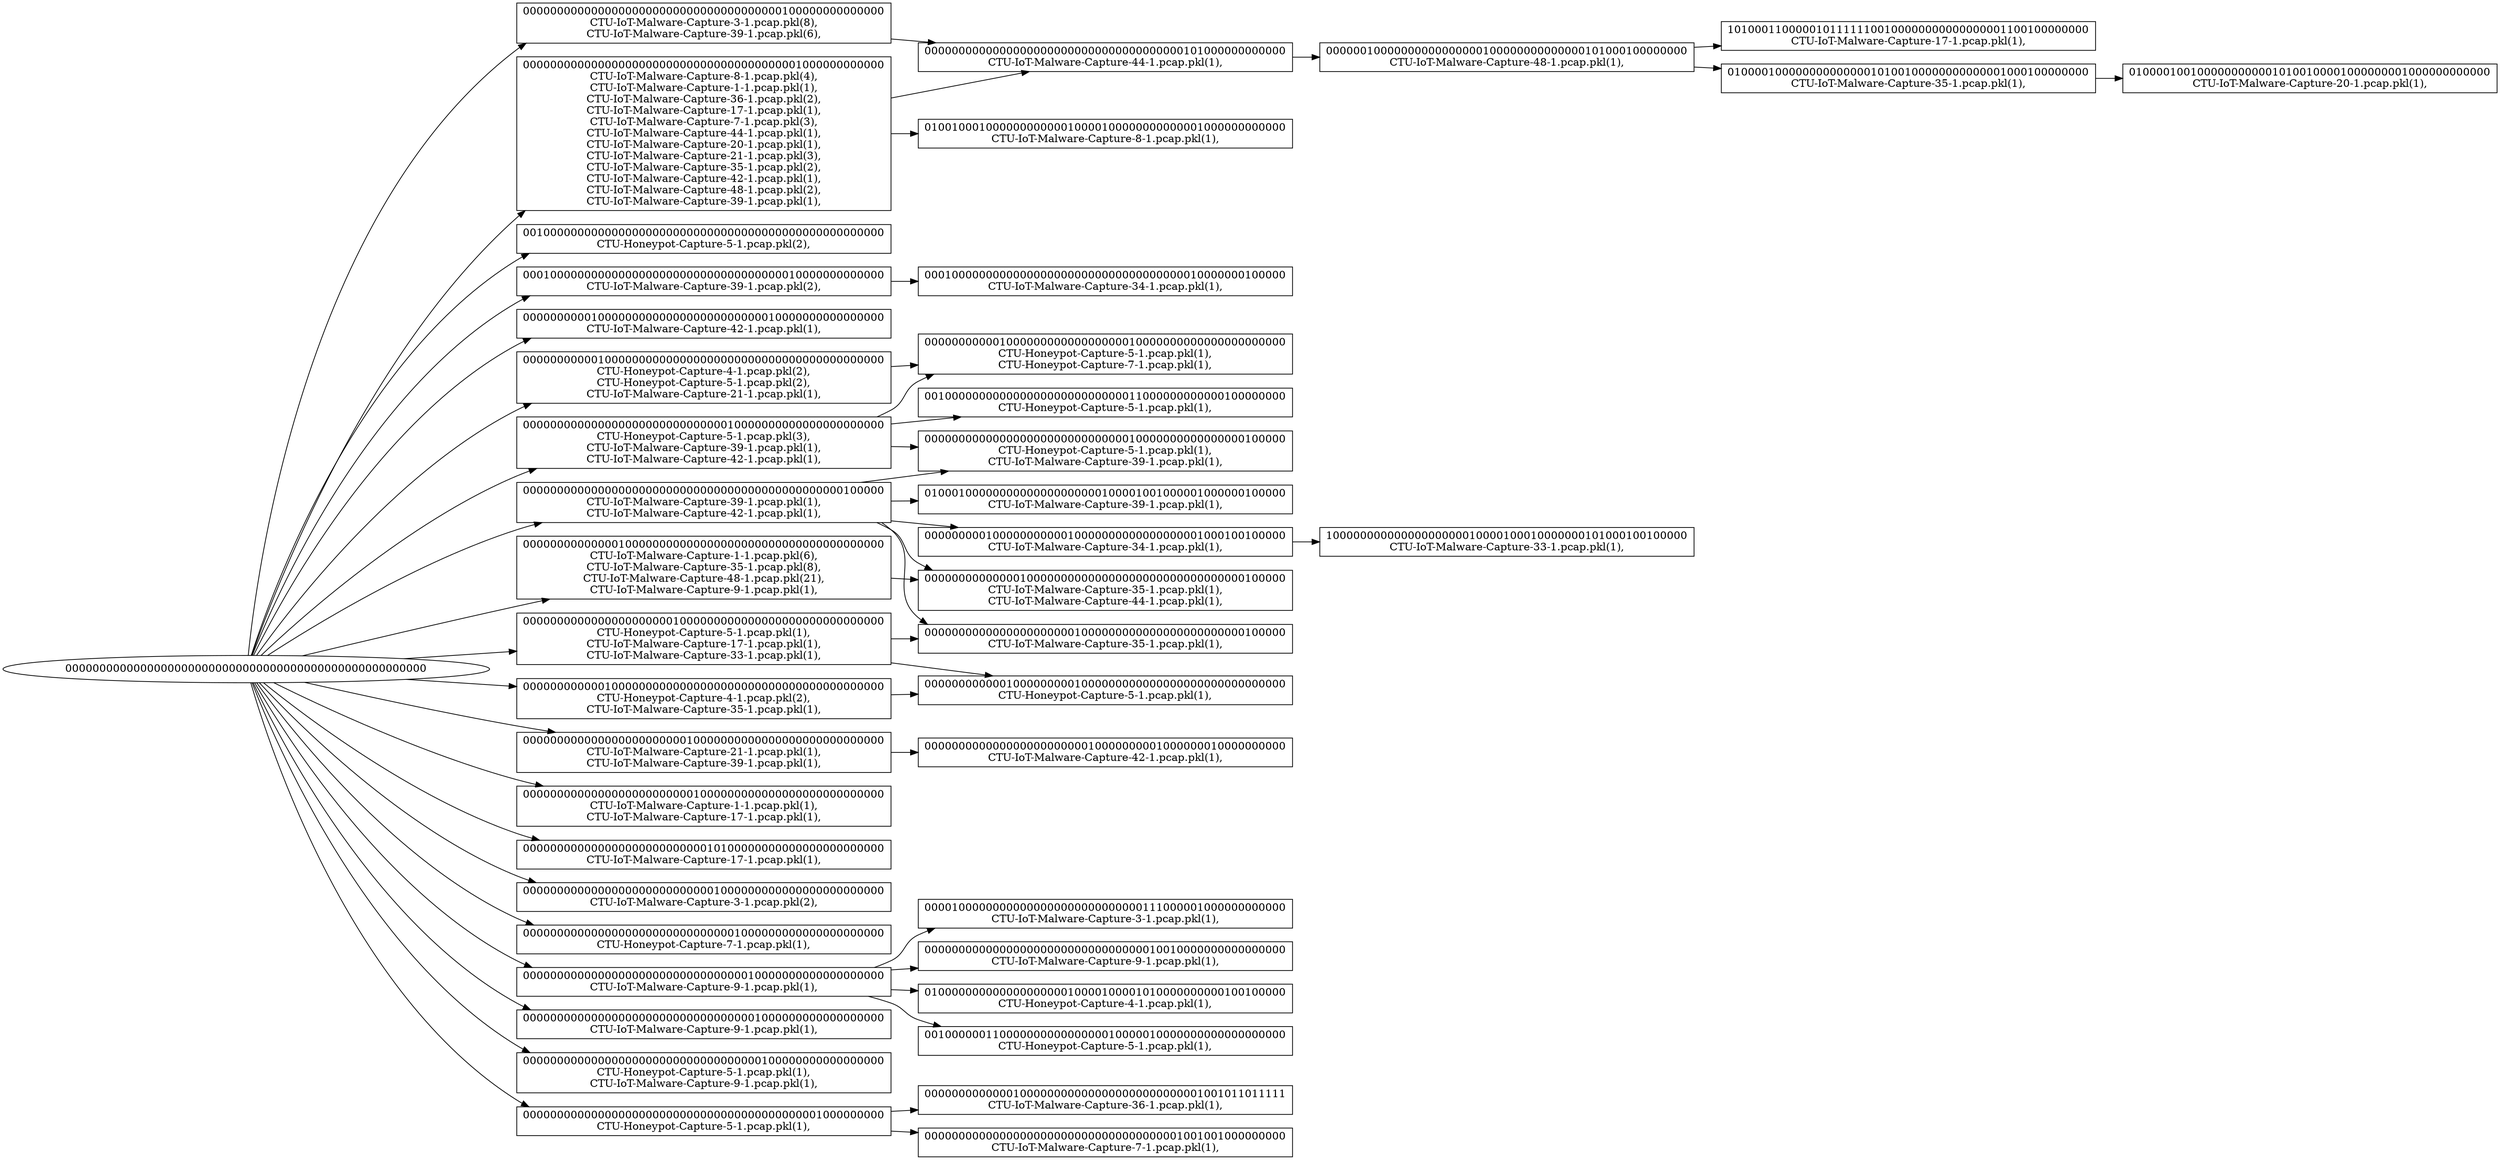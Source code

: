 digraph dag {
rankdir=LR;
10100011000001011111100100000000000000001100100000000 [shape=box label="10100011000001011111100100000000000000001100100000000
CTU-IoT-Malware-Capture-17-1.pcap.pkl(1),
"]
10000000000000000000010000100010000000101000100100000 [shape=box label="10000000000000000000010000100010000000101000100100000
CTU-IoT-Malware-Capture-33-1.pcap.pkl(1),
"]
01000000000000000000010000100001010000000000100100000 [shape=box label="01000000000000000000010000100001010000000000100100000
CTU-Honeypot-Capture-4-1.pcap.pkl(1),
"]
01000010010000000000010100100001000000001000000000000 [shape=box label="01000010010000000000010100100001000000001000000000000
CTU-IoT-Malware-Capture-20-1.pcap.pkl(1),
"]
01001000100000000000010000100000000000001000000000000 [shape=box label="01001000100000000000010000100000000000001000000000000
CTU-IoT-Malware-Capture-8-1.pcap.pkl(1),
"]
01000010000000000000010100100000000000001000100000000 [shape=box label="01000010000000000000010100100000000000001000100000000
CTU-IoT-Malware-Capture-35-1.pcap.pkl(1),
"]
01000100000000000000000000100001001000001000000100000 [shape=box label="01000100000000000000000000100001001000001000000100000
CTU-IoT-Malware-Capture-39-1.pcap.pkl(1),
"]
00100000000000000000000000000000000000000000000000000 [label="00100000000000000000000000000000000000000000000000000
CTU-Honeypot-Capture-5-1.pcap.pkl(2),
" , shape=box;]
00100000000000000000000000000011000000000000100000000 [shape=box label="00100000000000000000000000000011000000000000100000000
CTU-Honeypot-Capture-5-1.pcap.pkl(1),
"]
00100000011000000000000000010000010000000000000000000 [shape=box label="00100000011000000000000000010000010000000000000000000
CTU-Honeypot-Capture-5-1.pcap.pkl(1),
"]
00010000000000000000000000000000000000010000000100000 [shape=box label="00010000000000000000000000000000000000010000000100000
CTU-IoT-Malware-Capture-34-1.pcap.pkl(1),
"]
00010000000000000000000000000000000000010000000000000 [shape=box label="00010000000000000000000000000000000000010000000000000
CTU-IoT-Malware-Capture-39-1.pcap.pkl(2),
"]
00001000000000000000000000000000111000001000000000000 [shape=box label="00001000000000000000000000000000111000001000000000000
CTU-IoT-Malware-Capture-3-1.pcap.pkl(1),
"]
00000010000000000000000100000000000000101000100000000 [shape=box label="00000010000000000000000100000000000000101000100000000
CTU-IoT-Malware-Capture-48-1.pcap.pkl(1),
"]
00000000010000000000010000000000000000001000100100000 [shape=box label="00000000010000000000010000000000000000001000100100000
CTU-IoT-Malware-Capture-34-1.pcap.pkl(1),
"]
00000000001000000000000000000000000010000000000000000 [shape=box label="00000000001000000000000000000000000010000000000000000
CTU-IoT-Malware-Capture-42-1.pcap.pkl(1),
"]
00000000000100000000000000000000000000000000000000000 [label="00000000000100000000000000000000000000000000000000000
CTU-Honeypot-Capture-4-1.pcap.pkl(2),
CTU-Honeypot-Capture-5-1.pcap.pkl(2),
CTU-IoT-Malware-Capture-21-1.pcap.pkl(1),
" , shape=box;]
00000000000100000000000000000010000000000000000000000 [label="00000000000100000000000000000010000000000000000000000
CTU-Honeypot-Capture-5-1.pcap.pkl(1),
CTU-Honeypot-Capture-7-1.pcap.pkl(1),
" , shape=box;]
00000000000010000000000000000000000000000000000000000 [label="00000000000010000000000000000000000000000000000000000
CTU-Honeypot-Capture-4-1.pcap.pkl(2),
CTU-IoT-Malware-Capture-35-1.pcap.pkl(1),
" , shape=box;]
00000000000010000000001000000000000000000000000000000 [label="00000000000010000000001000000000000000000000000000000
CTU-Honeypot-Capture-5-1.pcap.pkl(1),
" , shape=box;]
00000000000001000000000000000000000000001001011011111 [shape=box label="00000000000001000000000000000000000000001001011011111
CTU-IoT-Malware-Capture-36-1.pcap.pkl(1),
"]
00000000000000100000000000000000000000000000000000000 [label="00000000000000100000000000000000000000000000000000000
CTU-IoT-Malware-Capture-1-1.pcap.pkl(6),
CTU-IoT-Malware-Capture-35-1.pcap.pkl(8),
CTU-IoT-Malware-Capture-48-1.pcap.pkl(21),
CTU-IoT-Malware-Capture-9-1.pcap.pkl(1),
" , shape=box;]
00000000000000100000000000000000000000000000000100000 [label="00000000000000100000000000000000000000000000000100000
CTU-IoT-Malware-Capture-35-1.pcap.pkl(1),
CTU-IoT-Malware-Capture-44-1.pcap.pkl(1),
" , shape=box;]
00000000000000000000001000000000000000000000000000000 [label="00000000000000000000001000000000000000000000000000000
CTU-Honeypot-Capture-5-1.pcap.pkl(1),
CTU-IoT-Malware-Capture-17-1.pcap.pkl(1),
CTU-IoT-Malware-Capture-33-1.pcap.pkl(1),
" , shape=box;]
00000000000000000000001000000000000000000000000100000 [label="00000000000000000000001000000000000000000000000100000
CTU-IoT-Malware-Capture-35-1.pcap.pkl(1),
" , shape=box;]
00000000000000000000000010000000001000000010000000000 [shape=box label="00000000000000000000000010000000001000000010000000000
CTU-IoT-Malware-Capture-42-1.pcap.pkl(1),
"]
00000000000000000000000010000000000000000000000000000 [label="00000000000000000000000010000000000000000000000000000
CTU-IoT-Malware-Capture-21-1.pcap.pkl(1),
CTU-IoT-Malware-Capture-39-1.pcap.pkl(1),
" , shape=box;]
00000000000000000000000001000000000000000000000000000 [label="00000000000000000000000001000000000000000000000000000
CTU-IoT-Malware-Capture-1-1.pcap.pkl(1),
CTU-IoT-Malware-Capture-17-1.pcap.pkl(1),
" , shape=box;]
00000000000000000000000000010100000000000000000000000 [shape=box label="00000000000000000000000000010100000000000000000000000
CTU-IoT-Malware-Capture-17-1.pcap.pkl(1),
"]
00000000000000000000000000001000000000000000000000000 [label="00000000000000000000000000001000000000000000000000000
CTU-IoT-Malware-Capture-3-1.pcap.pkl(2),
" , shape=box;]
00000000000000000000000000000010000000000000000000000 [label="00000000000000000000000000000010000000000000000000000
CTU-Honeypot-Capture-5-1.pcap.pkl(3),
CTU-IoT-Malware-Capture-39-1.pcap.pkl(1),
CTU-IoT-Malware-Capture-42-1.pcap.pkl(1),
" , shape=box;]
00000000000000000000000000000010000000000000000100000 [label="00000000000000000000000000000010000000000000000100000
CTU-Honeypot-Capture-5-1.pcap.pkl(1),
CTU-IoT-Malware-Capture-39-1.pcap.pkl(1),
" , shape=box;]
00000000000000000000000000000001000000000000000000000 [label="00000000000000000000000000000001000000000000000000000
CTU-Honeypot-Capture-7-1.pcap.pkl(1),
" , shape=box;]
00000000000000000000000000000000010010000000000000000 [label="00000000000000000000000000000000010010000000000000000
CTU-IoT-Malware-Capture-9-1.pcap.pkl(1),
" , shape=box;]
00000000000000000000000000000000010000000000000000000 [label="00000000000000000000000000000000010000000000000000000
CTU-IoT-Malware-Capture-9-1.pcap.pkl(1),
" , shape=box;]
00000000000000000000000000000000001000000000000000000 [label="00000000000000000000000000000000001000000000000000000
CTU-IoT-Malware-Capture-9-1.pcap.pkl(1),
" , shape=box;]
00000000000000000000000000000000000100000000000000000 [label="00000000000000000000000000000000000100000000000000000
CTU-Honeypot-Capture-5-1.pcap.pkl(1),
CTU-IoT-Malware-Capture-9-1.pcap.pkl(1),
" , shape=box;]
00000000000000000000000000000000000001001001000000000 [shape=box label="00000000000000000000000000000000000001001001000000000
CTU-IoT-Malware-Capture-7-1.pcap.pkl(1),
"]
00000000000000000000000000000000000000100000000000000 [label="00000000000000000000000000000000000000100000000000000
CTU-IoT-Malware-Capture-3-1.pcap.pkl(8),
CTU-IoT-Malware-Capture-39-1.pcap.pkl(6),
" , shape=box;]
00000000000000000000000000000000000000101000000000000 [label="00000000000000000000000000000000000000101000000000000
CTU-IoT-Malware-Capture-44-1.pcap.pkl(1),
" , shape=box;]
00000000000000000000000000000000000000001000000000000 [label="00000000000000000000000000000000000000001000000000000
CTU-IoT-Malware-Capture-8-1.pcap.pkl(4),
CTU-IoT-Malware-Capture-1-1.pcap.pkl(1),
CTU-IoT-Malware-Capture-36-1.pcap.pkl(2),
CTU-IoT-Malware-Capture-17-1.pcap.pkl(1),
CTU-IoT-Malware-Capture-7-1.pcap.pkl(3),
CTU-IoT-Malware-Capture-44-1.pcap.pkl(1),
CTU-IoT-Malware-Capture-20-1.pcap.pkl(1),
CTU-IoT-Malware-Capture-21-1.pcap.pkl(3),
CTU-IoT-Malware-Capture-35-1.pcap.pkl(2),
CTU-IoT-Malware-Capture-42-1.pcap.pkl(1),
CTU-IoT-Malware-Capture-48-1.pcap.pkl(2),
CTU-IoT-Malware-Capture-39-1.pcap.pkl(1),
" , shape=box;]
00000000000000000000000000000000000000000001000000000 [label="00000000000000000000000000000000000000000001000000000
CTU-Honeypot-Capture-5-1.pcap.pkl(1),
" , shape=box;]
00000000000000000000000000000000000000000000000100000 [label="00000000000000000000000000000000000000000000000100000
CTU-IoT-Malware-Capture-39-1.pcap.pkl(1),
CTU-IoT-Malware-Capture-42-1.pcap.pkl(1),
" , shape=box;]
01000010000000000000010100100000000000001000100000000->01000010010000000000010100100001000000001000000000000
00010000000000000000000000000000000000010000000000000->00010000000000000000000000000000000000010000000100000
00000010000000000000000100000000000000101000100000000->01000010000000000000010100100000000000001000100000000
00000010000000000000000100000000000000101000100000000->10100011000001011111100100000000000000001100100000000
00000000010000000000010000000000000000001000100100000->10000000000000000000010000100010000000101000100100000
00000000000100000000000000000000000000000000000000000->00000000000100000000000000000010000000000000000000000
00000000000010000000000000000000000000000000000000000->00000000000010000000001000000000000000000000000000000
00000000000000100000000000000000000000000000000000000->00000000000000100000000000000000000000000000000100000
00000000000000000000001000000000000000000000000000000->00000000000010000000001000000000000000000000000000000
00000000000000000000001000000000000000000000000000000->00000000000000000000001000000000000000000000000100000
00000000000000000000000010000000000000000000000000000->00000000000000000000000010000000001000000010000000000
00000000000000000000000000000010000000000000000000000->00000000000000000000000000000010000000000000000100000
00000000000000000000000000000010000000000000000000000->00000000000100000000000000000010000000000000000000000
00000000000000000000000000000010000000000000000000000->00100000000000000000000000000011000000000000100000000
00000000000000000000000000000000010000000000000000000->01000000000000000000010000100001010000000000100100000
00000000000000000000000000000000010000000000000000000->00000000000000000000000000000000010010000000000000000
00000000000000000000000000000000010000000000000000000->00001000000000000000000000000000111000001000000000000
00000000000000000000000000000000010000000000000000000->00100000011000000000000000010000010000000000000000000
00000000000000000000000000000000000000100000000000000->00000000000000000000000000000000000000101000000000000
00000000000000000000000000000000000000101000000000000->00000010000000000000000100000000000000101000100000000
00000000000000000000000000000000000000001000000000000->00000000000000000000000000000000000000101000000000000
00000000000000000000000000000000000000001000000000000->01001000100000000000010000100000000000001000000000000
00000000000000000000000000000000000000000001000000000->00000000000001000000000000000000000000001001011011111
00000000000000000000000000000000000000000001000000000->00000000000000000000000000000000000001001001000000000
00000000000000000000000000000000000000000000000100000->00000000000000000000000000000010000000000000000100000
00000000000000000000000000000000000000000000000100000->00000000000000000000001000000000000000000000000100000
00000000000000000000000000000000000000000000000100000->00000000010000000000010000000000000000001000100100000
00000000000000000000000000000000000000000000000100000->01000100000000000000000000100001001000001000000100000
00000000000000000000000000000000000000000000000100000->00000000000000100000000000000000000000000000000100000
00000000000000000000000000000000000000000000000000000->00000000000000000000000000000000000000000001000000000
00000000000000000000000000000000000000000000000000000->00000000000000100000000000000000000000000000000000000
00000000000000000000000000000000000000000000000000000->00000000000000000000000000000010000000000000000000000
00000000000000000000000000000000000000000000000000000->00000000000000000000000010000000000000000000000000000
00000000000000000000000000000000000000000000000000000->00000000000000000000000000000000000100000000000000000
00000000000000000000000000000000000000000000000000000->00000000001000000000000000000000000010000000000000000
00000000000000000000000000000000000000000000000000000->00000000000000000000000000000000000000000000000100000
00000000000000000000000000000000000000000000000000000->00000000000000000000000000000000000000001000000000000
00000000000000000000000000000000000000000000000000000->00100000000000000000000000000000000000000000000000000
00000000000000000000000000000000000000000000000000000->00000000000100000000000000000000000000000000000000000
00000000000000000000000000000000000000000000000000000->00000000000000000000000000000000010000000000000000000
00000000000000000000000000000000000000000000000000000->00000000000000000000000000000000000000100000000000000
00000000000000000000000000000000000000000000000000000->00000000000010000000000000000000000000000000000000000
00000000000000000000000000000000000000000000000000000->00000000000000000000000001000000000000000000000000000
00000000000000000000000000000000000000000000000000000->00000000000000000000000000010100000000000000000000000
00000000000000000000000000000000000000000000000000000->00010000000000000000000000000000000000010000000000000
00000000000000000000000000000000000000000000000000000->00000000000000000000000000001000000000000000000000000
00000000000000000000000000000000000000000000000000000->00000000000000000000000000000000001000000000000000000
00000000000000000000000000000000000000000000000000000->00000000000000000000000000000001000000000000000000000
00000000000000000000000000000000000000000000000000000->00000000000000000000001000000000000000000000000000000
}